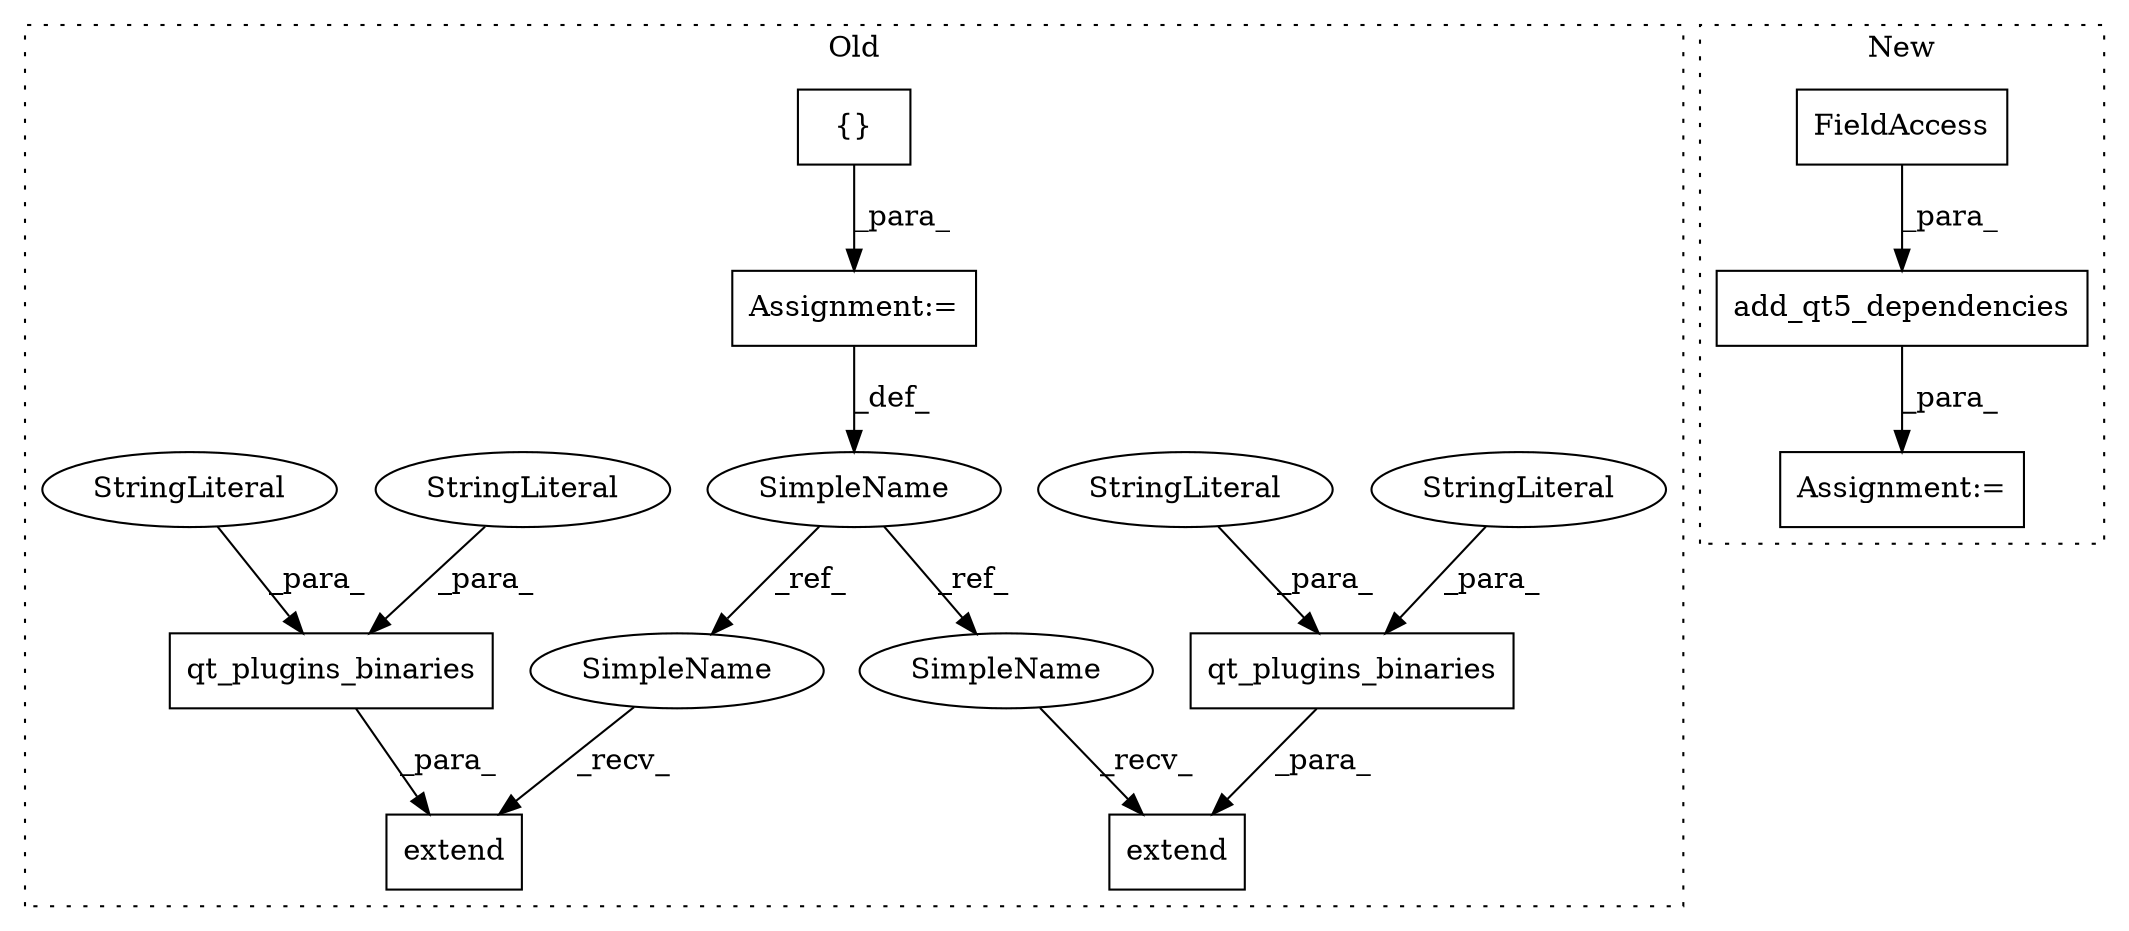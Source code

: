 digraph G {
subgraph cluster0 {
1 [label="extend" a="32" s="706,752" l="7,1" shape="box"];
3 [label="{}" a="4" s="284" l="2" shape="box"];
5 [label="qt_plugins_binaries" a="32" s="713,751" l="20,1" shape="box"];
6 [label="StringLiteral" a="45" s="733" l="8" shape="ellipse"];
8 [label="Assignment:=" a="7" s="263" l="1" shape="box"];
9 [label="StringLiteral" a="45" s="742" l="9" shape="ellipse"];
10 [label="extend" a="32" s="790,844" l="7,1" shape="box"];
11 [label="SimpleName" a="42" s="255" l="8" shape="ellipse"];
12 [label="qt_plugins_binaries" a="32" s="797,843" l="20,1" shape="box"];
13 [label="StringLiteral" a="45" s="817" l="16" shape="ellipse"];
14 [label="StringLiteral" a="45" s="834" l="9" shape="ellipse"];
15 [label="SimpleName" a="42" s="781" l="8" shape="ellipse"];
16 [label="SimpleName" a="42" s="697" l="8" shape="ellipse"];
label = "Old";
style="dotted";
}
subgraph cluster1 {
2 [label="add_qt5_dependencies" a="32" s="246,275" l="21,1" shape="box"];
4 [label="FieldAccess" a="22" s="267" l="8" shape="box"];
7 [label="Assignment:=" a="7" s="244" l="2" shape="box"];
label = "New";
style="dotted";
}
2 -> 7 [label="_para_"];
3 -> 8 [label="_para_"];
4 -> 2 [label="_para_"];
5 -> 1 [label="_para_"];
6 -> 5 [label="_para_"];
8 -> 11 [label="_def_"];
9 -> 5 [label="_para_"];
11 -> 15 [label="_ref_"];
11 -> 16 [label="_ref_"];
12 -> 10 [label="_para_"];
13 -> 12 [label="_para_"];
14 -> 12 [label="_para_"];
15 -> 10 [label="_recv_"];
16 -> 1 [label="_recv_"];
}